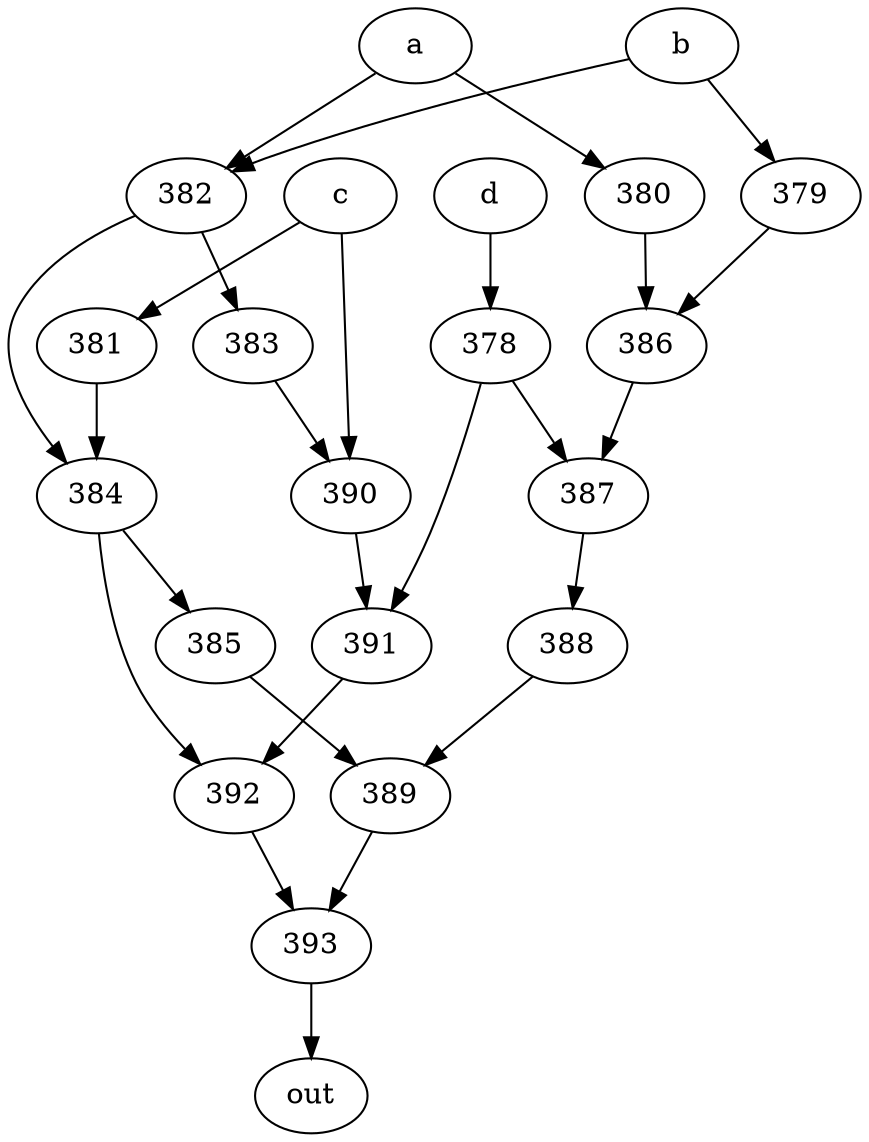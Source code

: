 strict digraph "" {
	393 -> out;
	a -> 380;
	a -> 382;
	380 -> 386;
	382 -> 383;
	382 -> 384;
	386 -> 387;
	383 -> 390;
	384 -> 392;
	384 -> 385;
	b -> 382;
	b -> 379;
	379 -> 386;
	c -> 381;
	c -> 390;
	381 -> 384;
	390 -> 391;
	391 -> 392;
	d -> 378;
	378 -> 391;
	378 -> 387;
	387 -> 388;
	388 -> 389;
	392 -> 393;
	385 -> 389;
	389 -> 393;
}
